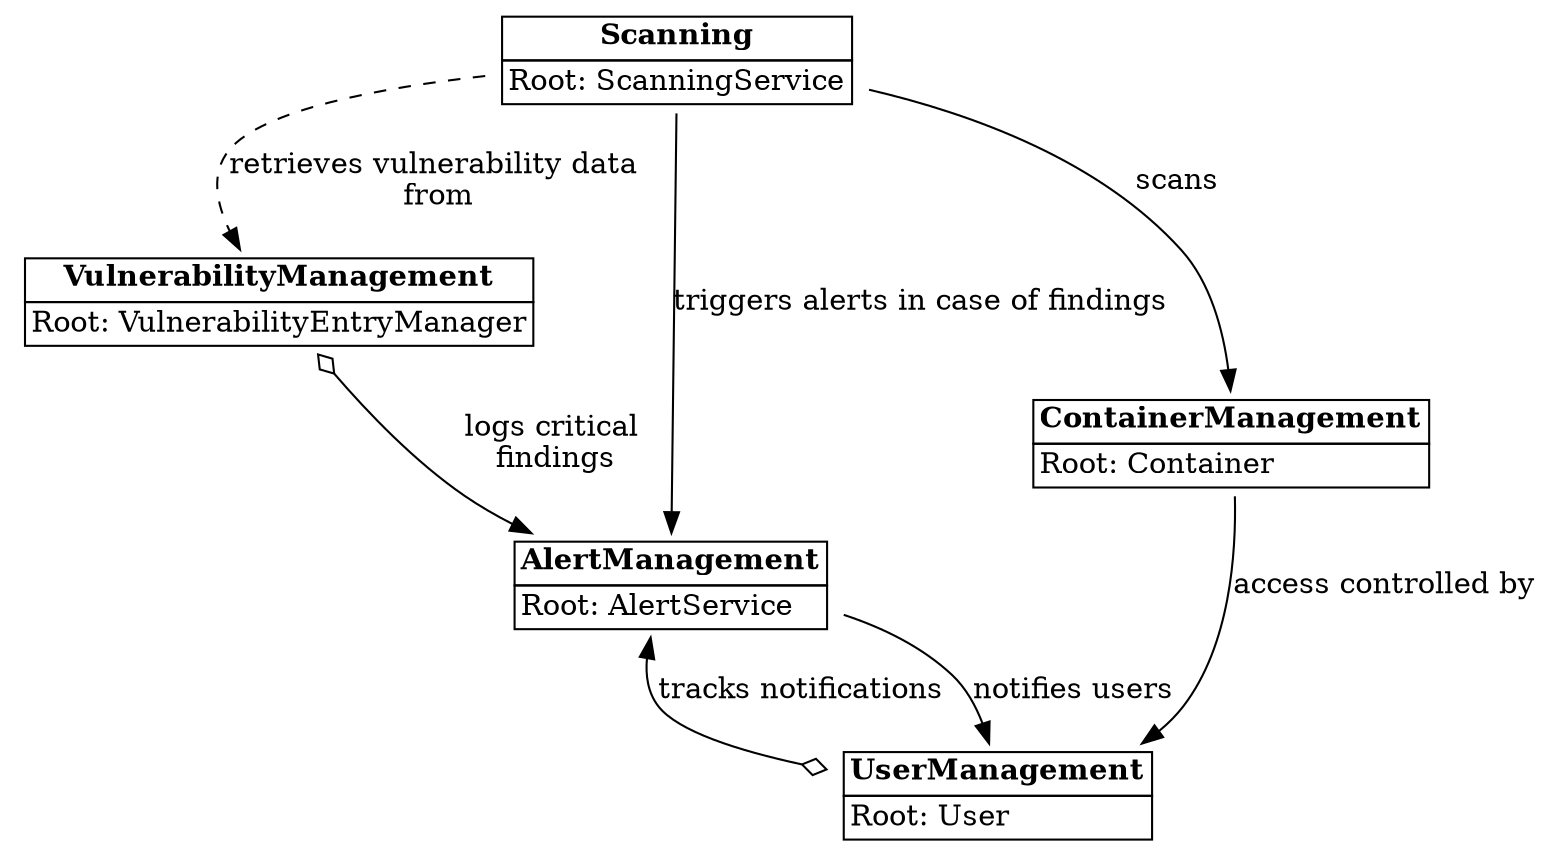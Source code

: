 digraph System_Aggregates {
  node [shape=plaintext];

  // Aggregates
  VulnerabilityManagement [label=<
    <table border="0" cellborder="1" cellspacing="0">
      <tr><td><b>VulnerabilityManagement</b></td></tr>
      <tr><td align="left">Root: VulnerabilityEntryManager</td></tr>
    </table>>];

  Scanning [label=<
    <table border="0" cellborder="1" cellspacing="0">
      <tr><td><b>Scanning</b></td></tr>
      <tr><td align="left">Root: ScanningService</td></tr>
    </table>>];

  ContainerManagement [label=<
    <table border="0" cellborder="1" cellspacing="0">
      <tr><td><b>ContainerManagement</b></td></tr>
      <tr><td align="left">Root: Container</td></tr>
    </table>>];

  AlertManagement [label=<
    <table border="0" cellborder="1" cellspacing="0">
      <tr><td><b>AlertManagement</b></td></tr>
      <tr><td align="left">Root: AlertService</td></tr>
    </table>>];

  UserManagement [label=<
    <table border="0" cellborder="1" cellspacing="0">
      <tr><td><b>UserManagement</b></td></tr>
      <tr><td align="left">Root: User</td></tr>
    </table>>];

  // Relationships
  Scanning -> VulnerabilityManagement [label="retrieves vulnerability data 
from" arrowhead=normal style=dashed];
  Scanning -> ContainerManagement [label="scans" arrowhead=normal];
  Scanning -> AlertManagement [label="triggers alerts in case of findings" 
arrowhead=normal];
  AlertManagement -> UserManagement [label="notifies users" 
arrowhead=normal];
  ContainerManagement -> UserManagement [label="access controlled by" 
arrowhead=normal];

  // Ownership relationships
  VulnerabilityManagement -> AlertManagement [label="logs critical 
findings" arrowtail=odiamond arrowhead=normal dir=both];
  UserManagement -> AlertManagement [label="tracks notifications" 
arrowtail=odiamond arrowhead=normal dir=both];
}

